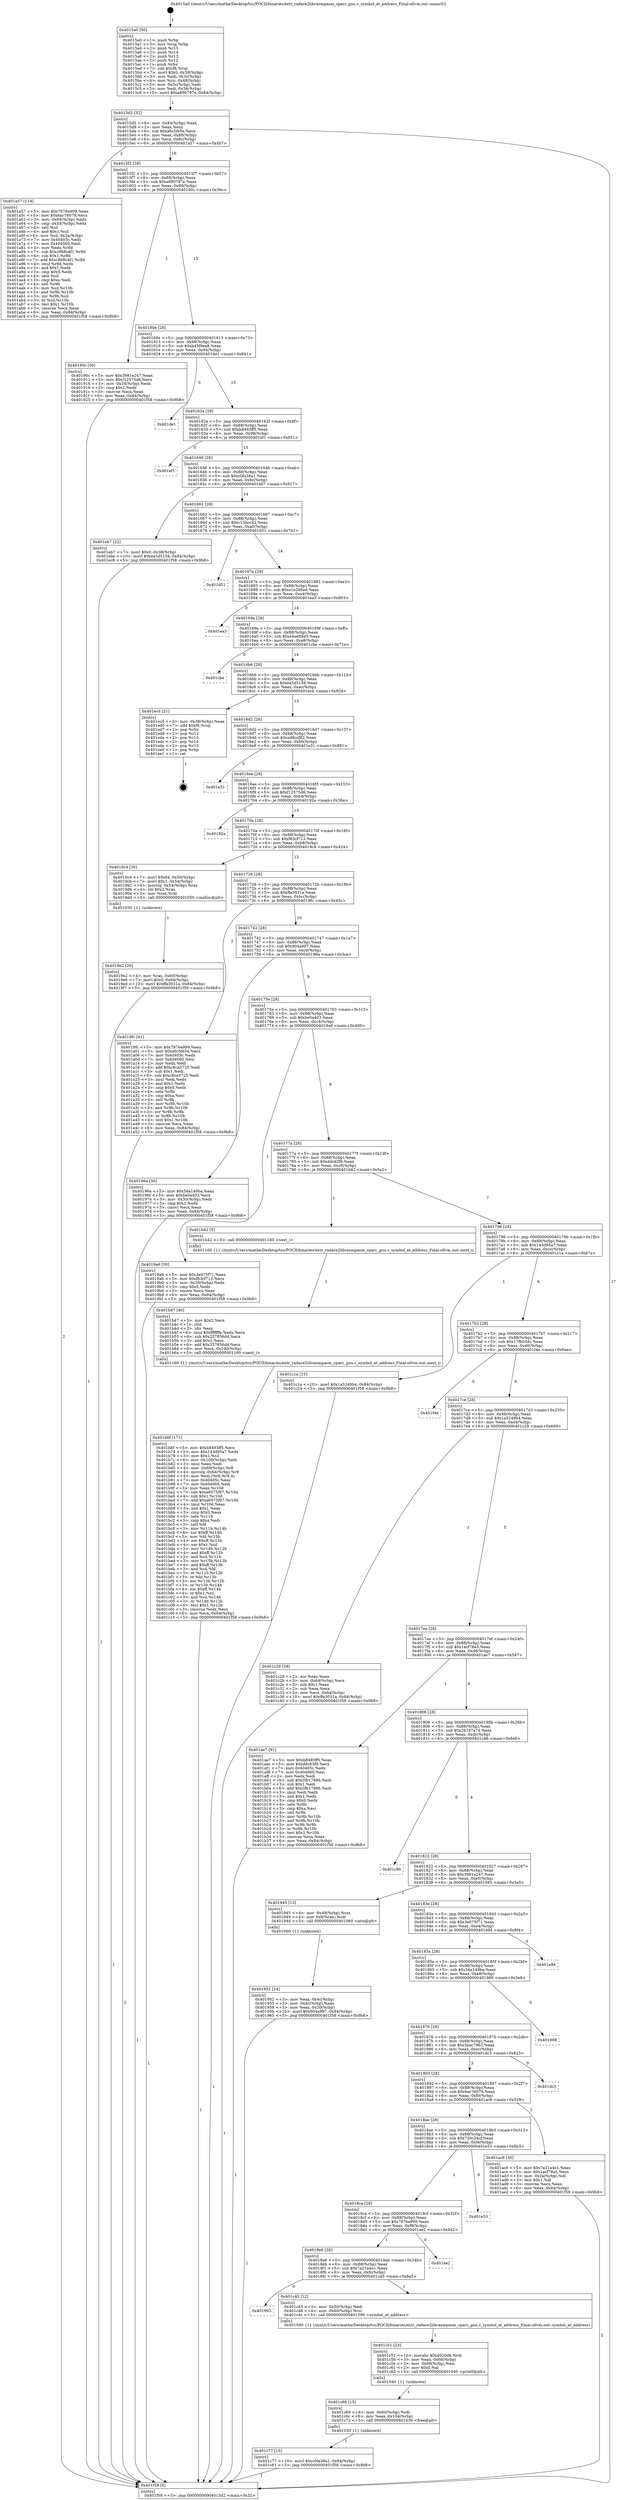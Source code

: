 digraph "0x4015a0" {
  label = "0x4015a0 (/mnt/c/Users/mathe/Desktop/tcc/POCII/binaries/extr_radare2librasmpasm_sparc_gnu.c_symbol_at_address_Final-ollvm.out::main(0))"
  labelloc = "t"
  node[shape=record]

  Entry [label="",width=0.3,height=0.3,shape=circle,fillcolor=black,style=filled]
  "0x4015d2" [label="{
     0x4015d2 [32]\l
     | [instrs]\l
     &nbsp;&nbsp;0x4015d2 \<+6\>: mov -0x84(%rbp),%eax\l
     &nbsp;&nbsp;0x4015d8 \<+2\>: mov %eax,%ecx\l
     &nbsp;&nbsp;0x4015da \<+6\>: sub $0xa6c5fe5e,%ecx\l
     &nbsp;&nbsp;0x4015e0 \<+6\>: mov %eax,-0x88(%rbp)\l
     &nbsp;&nbsp;0x4015e6 \<+6\>: mov %ecx,-0x8c(%rbp)\l
     &nbsp;&nbsp;0x4015ec \<+6\>: je 0000000000401a57 \<main+0x4b7\>\l
  }"]
  "0x401a57" [label="{
     0x401a57 [114]\l
     | [instrs]\l
     &nbsp;&nbsp;0x401a57 \<+5\>: mov $0x7976a999,%eax\l
     &nbsp;&nbsp;0x401a5c \<+5\>: mov $0x6ac76079,%ecx\l
     &nbsp;&nbsp;0x401a61 \<+3\>: mov -0x64(%rbp),%edx\l
     &nbsp;&nbsp;0x401a64 \<+3\>: cmp -0x54(%rbp),%edx\l
     &nbsp;&nbsp;0x401a67 \<+4\>: setl %sil\l
     &nbsp;&nbsp;0x401a6b \<+4\>: and $0x1,%sil\l
     &nbsp;&nbsp;0x401a6f \<+4\>: mov %sil,-0x2a(%rbp)\l
     &nbsp;&nbsp;0x401a73 \<+7\>: mov 0x40405c,%edx\l
     &nbsp;&nbsp;0x401a7a \<+7\>: mov 0x404060,%edi\l
     &nbsp;&nbsp;0x401a81 \<+3\>: mov %edx,%r8d\l
     &nbsp;&nbsp;0x401a84 \<+7\>: sub $0xc968c4f1,%r8d\l
     &nbsp;&nbsp;0x401a8b \<+4\>: sub $0x1,%r8d\l
     &nbsp;&nbsp;0x401a8f \<+7\>: add $0xc968c4f1,%r8d\l
     &nbsp;&nbsp;0x401a96 \<+4\>: imul %r8d,%edx\l
     &nbsp;&nbsp;0x401a9a \<+3\>: and $0x1,%edx\l
     &nbsp;&nbsp;0x401a9d \<+3\>: cmp $0x0,%edx\l
     &nbsp;&nbsp;0x401aa0 \<+4\>: sete %sil\l
     &nbsp;&nbsp;0x401aa4 \<+3\>: cmp $0xa,%edi\l
     &nbsp;&nbsp;0x401aa7 \<+4\>: setl %r9b\l
     &nbsp;&nbsp;0x401aab \<+3\>: mov %sil,%r10b\l
     &nbsp;&nbsp;0x401aae \<+3\>: and %r9b,%r10b\l
     &nbsp;&nbsp;0x401ab1 \<+3\>: xor %r9b,%sil\l
     &nbsp;&nbsp;0x401ab4 \<+3\>: or %sil,%r10b\l
     &nbsp;&nbsp;0x401ab7 \<+4\>: test $0x1,%r10b\l
     &nbsp;&nbsp;0x401abb \<+3\>: cmovne %ecx,%eax\l
     &nbsp;&nbsp;0x401abe \<+6\>: mov %eax,-0x84(%rbp)\l
     &nbsp;&nbsp;0x401ac4 \<+5\>: jmp 0000000000401f58 \<main+0x9b8\>\l
  }"]
  "0x4015f2" [label="{
     0x4015f2 [28]\l
     | [instrs]\l
     &nbsp;&nbsp;0x4015f2 \<+5\>: jmp 00000000004015f7 \<main+0x57\>\l
     &nbsp;&nbsp;0x4015f7 \<+6\>: mov -0x88(%rbp),%eax\l
     &nbsp;&nbsp;0x4015fd \<+5\>: sub $0xa890787e,%eax\l
     &nbsp;&nbsp;0x401602 \<+6\>: mov %eax,-0x90(%rbp)\l
     &nbsp;&nbsp;0x401608 \<+6\>: je 000000000040190c \<main+0x36c\>\l
  }"]
  Exit [label="",width=0.3,height=0.3,shape=circle,fillcolor=black,style=filled,peripheries=2]
  "0x40190c" [label="{
     0x40190c [30]\l
     | [instrs]\l
     &nbsp;&nbsp;0x40190c \<+5\>: mov $0x3981e247,%eax\l
     &nbsp;&nbsp;0x401911 \<+5\>: mov $0xf12575d6,%ecx\l
     &nbsp;&nbsp;0x401916 \<+3\>: mov -0x34(%rbp),%edx\l
     &nbsp;&nbsp;0x401919 \<+3\>: cmp $0x2,%edx\l
     &nbsp;&nbsp;0x40191c \<+3\>: cmovne %ecx,%eax\l
     &nbsp;&nbsp;0x40191f \<+6\>: mov %eax,-0x84(%rbp)\l
     &nbsp;&nbsp;0x401925 \<+5\>: jmp 0000000000401f58 \<main+0x9b8\>\l
  }"]
  "0x40160e" [label="{
     0x40160e [28]\l
     | [instrs]\l
     &nbsp;&nbsp;0x40160e \<+5\>: jmp 0000000000401613 \<main+0x73\>\l
     &nbsp;&nbsp;0x401613 \<+6\>: mov -0x88(%rbp),%eax\l
     &nbsp;&nbsp;0x401619 \<+5\>: sub $0xb45f9ea8,%eax\l
     &nbsp;&nbsp;0x40161e \<+6\>: mov %eax,-0x94(%rbp)\l
     &nbsp;&nbsp;0x401624 \<+6\>: je 0000000000401de1 \<main+0x841\>\l
  }"]
  "0x401f58" [label="{
     0x401f58 [5]\l
     | [instrs]\l
     &nbsp;&nbsp;0x401f58 \<+5\>: jmp 00000000004015d2 \<main+0x32\>\l
  }"]
  "0x4015a0" [label="{
     0x4015a0 [50]\l
     | [instrs]\l
     &nbsp;&nbsp;0x4015a0 \<+1\>: push %rbp\l
     &nbsp;&nbsp;0x4015a1 \<+3\>: mov %rsp,%rbp\l
     &nbsp;&nbsp;0x4015a4 \<+2\>: push %r15\l
     &nbsp;&nbsp;0x4015a6 \<+2\>: push %r14\l
     &nbsp;&nbsp;0x4015a8 \<+2\>: push %r13\l
     &nbsp;&nbsp;0x4015aa \<+2\>: push %r12\l
     &nbsp;&nbsp;0x4015ac \<+1\>: push %rbx\l
     &nbsp;&nbsp;0x4015ad \<+7\>: sub $0xf8,%rsp\l
     &nbsp;&nbsp;0x4015b4 \<+7\>: movl $0x0,-0x38(%rbp)\l
     &nbsp;&nbsp;0x4015bb \<+3\>: mov %edi,-0x3c(%rbp)\l
     &nbsp;&nbsp;0x4015be \<+4\>: mov %rsi,-0x48(%rbp)\l
     &nbsp;&nbsp;0x4015c2 \<+3\>: mov -0x3c(%rbp),%edi\l
     &nbsp;&nbsp;0x4015c5 \<+3\>: mov %edi,-0x34(%rbp)\l
     &nbsp;&nbsp;0x4015c8 \<+10\>: movl $0xa890787e,-0x84(%rbp)\l
  }"]
  "0x401c77" [label="{
     0x401c77 [15]\l
     | [instrs]\l
     &nbsp;&nbsp;0x401c77 \<+10\>: movl $0xc0fa38a1,-0x84(%rbp)\l
     &nbsp;&nbsp;0x401c81 \<+5\>: jmp 0000000000401f58 \<main+0x9b8\>\l
  }"]
  "0x401de1" [label="{
     0x401de1\l
  }", style=dashed]
  "0x40162a" [label="{
     0x40162a [28]\l
     | [instrs]\l
     &nbsp;&nbsp;0x40162a \<+5\>: jmp 000000000040162f \<main+0x8f\>\l
     &nbsp;&nbsp;0x40162f \<+6\>: mov -0x88(%rbp),%eax\l
     &nbsp;&nbsp;0x401635 \<+5\>: sub $0xb8493ff5,%eax\l
     &nbsp;&nbsp;0x40163a \<+6\>: mov %eax,-0x98(%rbp)\l
     &nbsp;&nbsp;0x401640 \<+6\>: je 0000000000401ef1 \<main+0x951\>\l
  }"]
  "0x401c68" [label="{
     0x401c68 [15]\l
     | [instrs]\l
     &nbsp;&nbsp;0x401c68 \<+4\>: mov -0x60(%rbp),%rdi\l
     &nbsp;&nbsp;0x401c6c \<+6\>: mov %eax,-0x104(%rbp)\l
     &nbsp;&nbsp;0x401c72 \<+5\>: call 0000000000401030 \<free@plt\>\l
     | [calls]\l
     &nbsp;&nbsp;0x401030 \{1\} (unknown)\l
  }"]
  "0x401ef1" [label="{
     0x401ef1\l
  }", style=dashed]
  "0x401646" [label="{
     0x401646 [28]\l
     | [instrs]\l
     &nbsp;&nbsp;0x401646 \<+5\>: jmp 000000000040164b \<main+0xab\>\l
     &nbsp;&nbsp;0x40164b \<+6\>: mov -0x88(%rbp),%eax\l
     &nbsp;&nbsp;0x401651 \<+5\>: sub $0xc0fa38a1,%eax\l
     &nbsp;&nbsp;0x401656 \<+6\>: mov %eax,-0x9c(%rbp)\l
     &nbsp;&nbsp;0x40165c \<+6\>: je 0000000000401eb7 \<main+0x917\>\l
  }"]
  "0x401c51" [label="{
     0x401c51 [23]\l
     | [instrs]\l
     &nbsp;&nbsp;0x401c51 \<+10\>: movabs $0x4020d6,%rdi\l
     &nbsp;&nbsp;0x401c5b \<+3\>: mov %eax,-0x68(%rbp)\l
     &nbsp;&nbsp;0x401c5e \<+3\>: mov -0x68(%rbp),%esi\l
     &nbsp;&nbsp;0x401c61 \<+2\>: mov $0x0,%al\l
     &nbsp;&nbsp;0x401c63 \<+5\>: call 0000000000401040 \<printf@plt\>\l
     | [calls]\l
     &nbsp;&nbsp;0x401040 \{1\} (unknown)\l
  }"]
  "0x401eb7" [label="{
     0x401eb7 [22]\l
     | [instrs]\l
     &nbsp;&nbsp;0x401eb7 \<+7\>: movl $0x0,-0x38(%rbp)\l
     &nbsp;&nbsp;0x401ebe \<+10\>: movl $0xea5d5159,-0x84(%rbp)\l
     &nbsp;&nbsp;0x401ec8 \<+5\>: jmp 0000000000401f58 \<main+0x9b8\>\l
  }"]
  "0x401662" [label="{
     0x401662 [28]\l
     | [instrs]\l
     &nbsp;&nbsp;0x401662 \<+5\>: jmp 0000000000401667 \<main+0xc7\>\l
     &nbsp;&nbsp;0x401667 \<+6\>: mov -0x88(%rbp),%eax\l
     &nbsp;&nbsp;0x40166d \<+5\>: sub $0xc13bcc42,%eax\l
     &nbsp;&nbsp;0x401672 \<+6\>: mov %eax,-0xa0(%rbp)\l
     &nbsp;&nbsp;0x401678 \<+6\>: je 0000000000401d51 \<main+0x7b1\>\l
  }"]
  "0x401902" [label="{
     0x401902\l
  }", style=dashed]
  "0x401d51" [label="{
     0x401d51\l
  }", style=dashed]
  "0x40167e" [label="{
     0x40167e [28]\l
     | [instrs]\l
     &nbsp;&nbsp;0x40167e \<+5\>: jmp 0000000000401683 \<main+0xe3\>\l
     &nbsp;&nbsp;0x401683 \<+6\>: mov -0x88(%rbp),%eax\l
     &nbsp;&nbsp;0x401689 \<+5\>: sub $0xe1e266ed,%eax\l
     &nbsp;&nbsp;0x40168e \<+6\>: mov %eax,-0xa4(%rbp)\l
     &nbsp;&nbsp;0x401694 \<+6\>: je 0000000000401ea3 \<main+0x903\>\l
  }"]
  "0x401c45" [label="{
     0x401c45 [12]\l
     | [instrs]\l
     &nbsp;&nbsp;0x401c45 \<+3\>: mov -0x50(%rbp),%edi\l
     &nbsp;&nbsp;0x401c48 \<+4\>: mov -0x60(%rbp),%rsi\l
     &nbsp;&nbsp;0x401c4c \<+5\>: call 0000000000401590 \<symbol_at_address\>\l
     | [calls]\l
     &nbsp;&nbsp;0x401590 \{1\} (/mnt/c/Users/mathe/Desktop/tcc/POCII/binaries/extr_radare2librasmpasm_sparc_gnu.c_symbol_at_address_Final-ollvm.out::symbol_at_address)\l
  }"]
  "0x401ea3" [label="{
     0x401ea3\l
  }", style=dashed]
  "0x40169a" [label="{
     0x40169a [28]\l
     | [instrs]\l
     &nbsp;&nbsp;0x40169a \<+5\>: jmp 000000000040169f \<main+0xff\>\l
     &nbsp;&nbsp;0x40169f \<+6\>: mov -0x88(%rbp),%eax\l
     &nbsp;&nbsp;0x4016a5 \<+5\>: sub $0xe4ed58d5,%eax\l
     &nbsp;&nbsp;0x4016aa \<+6\>: mov %eax,-0xa8(%rbp)\l
     &nbsp;&nbsp;0x4016b0 \<+6\>: je 0000000000401cbe \<main+0x71e\>\l
  }"]
  "0x4018e6" [label="{
     0x4018e6 [28]\l
     | [instrs]\l
     &nbsp;&nbsp;0x4018e6 \<+5\>: jmp 00000000004018eb \<main+0x34b\>\l
     &nbsp;&nbsp;0x4018eb \<+6\>: mov -0x88(%rbp),%eax\l
     &nbsp;&nbsp;0x4018f1 \<+5\>: sub $0x7e21a4e1,%eax\l
     &nbsp;&nbsp;0x4018f6 \<+6\>: mov %eax,-0xfc(%rbp)\l
     &nbsp;&nbsp;0x4018fc \<+6\>: je 0000000000401c45 \<main+0x6a5\>\l
  }"]
  "0x401cbe" [label="{
     0x401cbe\l
  }", style=dashed]
  "0x4016b6" [label="{
     0x4016b6 [28]\l
     | [instrs]\l
     &nbsp;&nbsp;0x4016b6 \<+5\>: jmp 00000000004016bb \<main+0x11b\>\l
     &nbsp;&nbsp;0x4016bb \<+6\>: mov -0x88(%rbp),%eax\l
     &nbsp;&nbsp;0x4016c1 \<+5\>: sub $0xea5d5159,%eax\l
     &nbsp;&nbsp;0x4016c6 \<+6\>: mov %eax,-0xac(%rbp)\l
     &nbsp;&nbsp;0x4016cc \<+6\>: je 0000000000401ecd \<main+0x92d\>\l
  }"]
  "0x401ee2" [label="{
     0x401ee2\l
  }", style=dashed]
  "0x401ecd" [label="{
     0x401ecd [21]\l
     | [instrs]\l
     &nbsp;&nbsp;0x401ecd \<+3\>: mov -0x38(%rbp),%eax\l
     &nbsp;&nbsp;0x401ed0 \<+7\>: add $0xf8,%rsp\l
     &nbsp;&nbsp;0x401ed7 \<+1\>: pop %rbx\l
     &nbsp;&nbsp;0x401ed8 \<+2\>: pop %r12\l
     &nbsp;&nbsp;0x401eda \<+2\>: pop %r13\l
     &nbsp;&nbsp;0x401edc \<+2\>: pop %r14\l
     &nbsp;&nbsp;0x401ede \<+2\>: pop %r15\l
     &nbsp;&nbsp;0x401ee0 \<+1\>: pop %rbp\l
     &nbsp;&nbsp;0x401ee1 \<+1\>: ret\l
  }"]
  "0x4016d2" [label="{
     0x4016d2 [28]\l
     | [instrs]\l
     &nbsp;&nbsp;0x4016d2 \<+5\>: jmp 00000000004016d7 \<main+0x137\>\l
     &nbsp;&nbsp;0x4016d7 \<+6\>: mov -0x88(%rbp),%eax\l
     &nbsp;&nbsp;0x4016dd \<+5\>: sub $0xed8ccf82,%eax\l
     &nbsp;&nbsp;0x4016e2 \<+6\>: mov %eax,-0xb0(%rbp)\l
     &nbsp;&nbsp;0x4016e8 \<+6\>: je 0000000000401e31 \<main+0x891\>\l
  }"]
  "0x4018ca" [label="{
     0x4018ca [28]\l
     | [instrs]\l
     &nbsp;&nbsp;0x4018ca \<+5\>: jmp 00000000004018cf \<main+0x32f\>\l
     &nbsp;&nbsp;0x4018cf \<+6\>: mov -0x88(%rbp),%eax\l
     &nbsp;&nbsp;0x4018d5 \<+5\>: sub $0x7976a999,%eax\l
     &nbsp;&nbsp;0x4018da \<+6\>: mov %eax,-0xf8(%rbp)\l
     &nbsp;&nbsp;0x4018e0 \<+6\>: je 0000000000401ee2 \<main+0x942\>\l
  }"]
  "0x401e31" [label="{
     0x401e31\l
  }", style=dashed]
  "0x4016ee" [label="{
     0x4016ee [28]\l
     | [instrs]\l
     &nbsp;&nbsp;0x4016ee \<+5\>: jmp 00000000004016f3 \<main+0x153\>\l
     &nbsp;&nbsp;0x4016f3 \<+6\>: mov -0x88(%rbp),%eax\l
     &nbsp;&nbsp;0x4016f9 \<+5\>: sub $0xf12575d6,%eax\l
     &nbsp;&nbsp;0x4016fe \<+6\>: mov %eax,-0xb4(%rbp)\l
     &nbsp;&nbsp;0x401704 \<+6\>: je 000000000040192a \<main+0x38a\>\l
  }"]
  "0x401e53" [label="{
     0x401e53\l
  }", style=dashed]
  "0x40192a" [label="{
     0x40192a\l
  }", style=dashed]
  "0x40170a" [label="{
     0x40170a [28]\l
     | [instrs]\l
     &nbsp;&nbsp;0x40170a \<+5\>: jmp 000000000040170f \<main+0x16f\>\l
     &nbsp;&nbsp;0x40170f \<+6\>: mov -0x88(%rbp),%eax\l
     &nbsp;&nbsp;0x401715 \<+5\>: sub $0xf83cf713,%eax\l
     &nbsp;&nbsp;0x40171a \<+6\>: mov %eax,-0xb8(%rbp)\l
     &nbsp;&nbsp;0x401720 \<+6\>: je 00000000004019c4 \<main+0x424\>\l
  }"]
  "0x401b6f" [label="{
     0x401b6f [171]\l
     | [instrs]\l
     &nbsp;&nbsp;0x401b6f \<+5\>: mov $0xb8493ff5,%ecx\l
     &nbsp;&nbsp;0x401b74 \<+5\>: mov $0x143d95a7,%edx\l
     &nbsp;&nbsp;0x401b79 \<+3\>: mov $0x1,%sil\l
     &nbsp;&nbsp;0x401b7c \<+6\>: mov -0x100(%rbp),%edi\l
     &nbsp;&nbsp;0x401b82 \<+3\>: imul %eax,%edi\l
     &nbsp;&nbsp;0x401b85 \<+4\>: mov -0x60(%rbp),%r8\l
     &nbsp;&nbsp;0x401b89 \<+4\>: movslq -0x64(%rbp),%r9\l
     &nbsp;&nbsp;0x401b8d \<+4\>: mov %edi,(%r8,%r9,4)\l
     &nbsp;&nbsp;0x401b91 \<+7\>: mov 0x40405c,%eax\l
     &nbsp;&nbsp;0x401b98 \<+7\>: mov 0x404060,%edi\l
     &nbsp;&nbsp;0x401b9f \<+3\>: mov %eax,%r10d\l
     &nbsp;&nbsp;0x401ba2 \<+7\>: sub $0xa6575f97,%r10d\l
     &nbsp;&nbsp;0x401ba9 \<+4\>: sub $0x1,%r10d\l
     &nbsp;&nbsp;0x401bad \<+7\>: add $0xa6575f97,%r10d\l
     &nbsp;&nbsp;0x401bb4 \<+4\>: imul %r10d,%eax\l
     &nbsp;&nbsp;0x401bb8 \<+3\>: and $0x1,%eax\l
     &nbsp;&nbsp;0x401bbb \<+3\>: cmp $0x0,%eax\l
     &nbsp;&nbsp;0x401bbe \<+4\>: sete %r11b\l
     &nbsp;&nbsp;0x401bc2 \<+3\>: cmp $0xa,%edi\l
     &nbsp;&nbsp;0x401bc5 \<+3\>: setl %bl\l
     &nbsp;&nbsp;0x401bc8 \<+3\>: mov %r11b,%r14b\l
     &nbsp;&nbsp;0x401bcb \<+4\>: xor $0xff,%r14b\l
     &nbsp;&nbsp;0x401bcf \<+3\>: mov %bl,%r15b\l
     &nbsp;&nbsp;0x401bd2 \<+4\>: xor $0xff,%r15b\l
     &nbsp;&nbsp;0x401bd6 \<+4\>: xor $0x1,%sil\l
     &nbsp;&nbsp;0x401bda \<+3\>: mov %r14b,%r12b\l
     &nbsp;&nbsp;0x401bdd \<+4\>: and $0xff,%r12b\l
     &nbsp;&nbsp;0x401be1 \<+3\>: and %sil,%r11b\l
     &nbsp;&nbsp;0x401be4 \<+3\>: mov %r15b,%r13b\l
     &nbsp;&nbsp;0x401be7 \<+4\>: and $0xff,%r13b\l
     &nbsp;&nbsp;0x401beb \<+3\>: and %sil,%bl\l
     &nbsp;&nbsp;0x401bee \<+3\>: or %r11b,%r12b\l
     &nbsp;&nbsp;0x401bf1 \<+3\>: or %bl,%r13b\l
     &nbsp;&nbsp;0x401bf4 \<+3\>: xor %r13b,%r12b\l
     &nbsp;&nbsp;0x401bf7 \<+3\>: or %r15b,%r14b\l
     &nbsp;&nbsp;0x401bfa \<+4\>: xor $0xff,%r14b\l
     &nbsp;&nbsp;0x401bfe \<+4\>: or $0x1,%sil\l
     &nbsp;&nbsp;0x401c02 \<+3\>: and %sil,%r14b\l
     &nbsp;&nbsp;0x401c05 \<+3\>: or %r14b,%r12b\l
     &nbsp;&nbsp;0x401c08 \<+4\>: test $0x1,%r12b\l
     &nbsp;&nbsp;0x401c0c \<+3\>: cmovne %edx,%ecx\l
     &nbsp;&nbsp;0x401c0f \<+6\>: mov %ecx,-0x84(%rbp)\l
     &nbsp;&nbsp;0x401c15 \<+5\>: jmp 0000000000401f58 \<main+0x9b8\>\l
  }"]
  "0x4019c4" [label="{
     0x4019c4 [30]\l
     | [instrs]\l
     &nbsp;&nbsp;0x4019c4 \<+7\>: movl $0x64,-0x50(%rbp)\l
     &nbsp;&nbsp;0x4019cb \<+7\>: movl $0x1,-0x54(%rbp)\l
     &nbsp;&nbsp;0x4019d2 \<+4\>: movslq -0x54(%rbp),%rax\l
     &nbsp;&nbsp;0x4019d6 \<+4\>: shl $0x2,%rax\l
     &nbsp;&nbsp;0x4019da \<+3\>: mov %rax,%rdi\l
     &nbsp;&nbsp;0x4019dd \<+5\>: call 0000000000401050 \<malloc@plt\>\l
     | [calls]\l
     &nbsp;&nbsp;0x401050 \{1\} (unknown)\l
  }"]
  "0x401726" [label="{
     0x401726 [28]\l
     | [instrs]\l
     &nbsp;&nbsp;0x401726 \<+5\>: jmp 000000000040172b \<main+0x18b\>\l
     &nbsp;&nbsp;0x40172b \<+6\>: mov -0x88(%rbp),%eax\l
     &nbsp;&nbsp;0x401731 \<+5\>: sub $0xffa3031a,%eax\l
     &nbsp;&nbsp;0x401736 \<+6\>: mov %eax,-0xbc(%rbp)\l
     &nbsp;&nbsp;0x40173c \<+6\>: je 00000000004019fc \<main+0x45c\>\l
  }"]
  "0x401b47" [label="{
     0x401b47 [40]\l
     | [instrs]\l
     &nbsp;&nbsp;0x401b47 \<+5\>: mov $0x2,%ecx\l
     &nbsp;&nbsp;0x401b4c \<+1\>: cltd\l
     &nbsp;&nbsp;0x401b4d \<+2\>: idiv %ecx\l
     &nbsp;&nbsp;0x401b4f \<+6\>: imul $0xfffffffe,%edx,%ecx\l
     &nbsp;&nbsp;0x401b55 \<+6\>: sub $0x257856dd,%ecx\l
     &nbsp;&nbsp;0x401b5b \<+3\>: add $0x1,%ecx\l
     &nbsp;&nbsp;0x401b5e \<+6\>: add $0x257856dd,%ecx\l
     &nbsp;&nbsp;0x401b64 \<+6\>: mov %ecx,-0x100(%rbp)\l
     &nbsp;&nbsp;0x401b6a \<+5\>: call 0000000000401160 \<next_i\>\l
     | [calls]\l
     &nbsp;&nbsp;0x401160 \{1\} (/mnt/c/Users/mathe/Desktop/tcc/POCII/binaries/extr_radare2librasmpasm_sparc_gnu.c_symbol_at_address_Final-ollvm.out::next_i)\l
  }"]
  "0x4019fc" [label="{
     0x4019fc [91]\l
     | [instrs]\l
     &nbsp;&nbsp;0x4019fc \<+5\>: mov $0x7976a999,%eax\l
     &nbsp;&nbsp;0x401a01 \<+5\>: mov $0xa6c5fe5e,%ecx\l
     &nbsp;&nbsp;0x401a06 \<+7\>: mov 0x40405c,%edx\l
     &nbsp;&nbsp;0x401a0d \<+7\>: mov 0x404060,%esi\l
     &nbsp;&nbsp;0x401a14 \<+2\>: mov %edx,%edi\l
     &nbsp;&nbsp;0x401a16 \<+6\>: add $0xc8ca5725,%edi\l
     &nbsp;&nbsp;0x401a1c \<+3\>: sub $0x1,%edi\l
     &nbsp;&nbsp;0x401a1f \<+6\>: sub $0xc8ca5725,%edi\l
     &nbsp;&nbsp;0x401a25 \<+3\>: imul %edi,%edx\l
     &nbsp;&nbsp;0x401a28 \<+3\>: and $0x1,%edx\l
     &nbsp;&nbsp;0x401a2b \<+3\>: cmp $0x0,%edx\l
     &nbsp;&nbsp;0x401a2e \<+4\>: sete %r8b\l
     &nbsp;&nbsp;0x401a32 \<+3\>: cmp $0xa,%esi\l
     &nbsp;&nbsp;0x401a35 \<+4\>: setl %r9b\l
     &nbsp;&nbsp;0x401a39 \<+3\>: mov %r8b,%r10b\l
     &nbsp;&nbsp;0x401a3c \<+3\>: and %r9b,%r10b\l
     &nbsp;&nbsp;0x401a3f \<+3\>: xor %r9b,%r8b\l
     &nbsp;&nbsp;0x401a42 \<+3\>: or %r8b,%r10b\l
     &nbsp;&nbsp;0x401a45 \<+4\>: test $0x1,%r10b\l
     &nbsp;&nbsp;0x401a49 \<+3\>: cmovne %ecx,%eax\l
     &nbsp;&nbsp;0x401a4c \<+6\>: mov %eax,-0x84(%rbp)\l
     &nbsp;&nbsp;0x401a52 \<+5\>: jmp 0000000000401f58 \<main+0x9b8\>\l
  }"]
  "0x401742" [label="{
     0x401742 [28]\l
     | [instrs]\l
     &nbsp;&nbsp;0x401742 \<+5\>: jmp 0000000000401747 \<main+0x1a7\>\l
     &nbsp;&nbsp;0x401747 \<+6\>: mov -0x88(%rbp),%eax\l
     &nbsp;&nbsp;0x40174d \<+5\>: sub $0x904a997,%eax\l
     &nbsp;&nbsp;0x401752 \<+6\>: mov %eax,-0xc0(%rbp)\l
     &nbsp;&nbsp;0x401758 \<+6\>: je 000000000040196a \<main+0x3ca\>\l
  }"]
  "0x4018ae" [label="{
     0x4018ae [28]\l
     | [instrs]\l
     &nbsp;&nbsp;0x4018ae \<+5\>: jmp 00000000004018b3 \<main+0x313\>\l
     &nbsp;&nbsp;0x4018b3 \<+6\>: mov -0x88(%rbp),%eax\l
     &nbsp;&nbsp;0x4018b9 \<+5\>: sub $0x730c34cf,%eax\l
     &nbsp;&nbsp;0x4018be \<+6\>: mov %eax,-0xf4(%rbp)\l
     &nbsp;&nbsp;0x4018c4 \<+6\>: je 0000000000401e53 \<main+0x8b3\>\l
  }"]
  "0x40196a" [label="{
     0x40196a [30]\l
     | [instrs]\l
     &nbsp;&nbsp;0x40196a \<+5\>: mov $0x56a149ba,%eax\l
     &nbsp;&nbsp;0x40196f \<+5\>: mov $0xbe0a403,%ecx\l
     &nbsp;&nbsp;0x401974 \<+3\>: mov -0x30(%rbp),%edx\l
     &nbsp;&nbsp;0x401977 \<+3\>: cmp $0x1,%edx\l
     &nbsp;&nbsp;0x40197a \<+3\>: cmovl %ecx,%eax\l
     &nbsp;&nbsp;0x40197d \<+6\>: mov %eax,-0x84(%rbp)\l
     &nbsp;&nbsp;0x401983 \<+5\>: jmp 0000000000401f58 \<main+0x9b8\>\l
  }"]
  "0x40175e" [label="{
     0x40175e [28]\l
     | [instrs]\l
     &nbsp;&nbsp;0x40175e \<+5\>: jmp 0000000000401763 \<main+0x1c3\>\l
     &nbsp;&nbsp;0x401763 \<+6\>: mov -0x88(%rbp),%eax\l
     &nbsp;&nbsp;0x401769 \<+5\>: sub $0xbe0a403,%eax\l
     &nbsp;&nbsp;0x40176e \<+6\>: mov %eax,-0xc4(%rbp)\l
     &nbsp;&nbsp;0x401774 \<+6\>: je 00000000004019a6 \<main+0x406\>\l
  }"]
  "0x401ac9" [label="{
     0x401ac9 [30]\l
     | [instrs]\l
     &nbsp;&nbsp;0x401ac9 \<+5\>: mov $0x7e21a4e1,%eax\l
     &nbsp;&nbsp;0x401ace \<+5\>: mov $0x1acf78a5,%ecx\l
     &nbsp;&nbsp;0x401ad3 \<+3\>: mov -0x2a(%rbp),%dl\l
     &nbsp;&nbsp;0x401ad6 \<+3\>: test $0x1,%dl\l
     &nbsp;&nbsp;0x401ad9 \<+3\>: cmovne %ecx,%eax\l
     &nbsp;&nbsp;0x401adc \<+6\>: mov %eax,-0x84(%rbp)\l
     &nbsp;&nbsp;0x401ae2 \<+5\>: jmp 0000000000401f58 \<main+0x9b8\>\l
  }"]
  "0x4019a6" [label="{
     0x4019a6 [30]\l
     | [instrs]\l
     &nbsp;&nbsp;0x4019a6 \<+5\>: mov $0x3e075f71,%eax\l
     &nbsp;&nbsp;0x4019ab \<+5\>: mov $0xf83cf713,%ecx\l
     &nbsp;&nbsp;0x4019b0 \<+3\>: mov -0x30(%rbp),%edx\l
     &nbsp;&nbsp;0x4019b3 \<+3\>: cmp $0x0,%edx\l
     &nbsp;&nbsp;0x4019b6 \<+3\>: cmove %ecx,%eax\l
     &nbsp;&nbsp;0x4019b9 \<+6\>: mov %eax,-0x84(%rbp)\l
     &nbsp;&nbsp;0x4019bf \<+5\>: jmp 0000000000401f58 \<main+0x9b8\>\l
  }"]
  "0x40177a" [label="{
     0x40177a [28]\l
     | [instrs]\l
     &nbsp;&nbsp;0x40177a \<+5\>: jmp 000000000040177f \<main+0x1df\>\l
     &nbsp;&nbsp;0x40177f \<+6\>: mov -0x88(%rbp),%eax\l
     &nbsp;&nbsp;0x401785 \<+5\>: sub $0xddc63f9,%eax\l
     &nbsp;&nbsp;0x40178a \<+6\>: mov %eax,-0xc8(%rbp)\l
     &nbsp;&nbsp;0x401790 \<+6\>: je 0000000000401b42 \<main+0x5a2\>\l
  }"]
  "0x401892" [label="{
     0x401892 [28]\l
     | [instrs]\l
     &nbsp;&nbsp;0x401892 \<+5\>: jmp 0000000000401897 \<main+0x2f7\>\l
     &nbsp;&nbsp;0x401897 \<+6\>: mov -0x88(%rbp),%eax\l
     &nbsp;&nbsp;0x40189d \<+5\>: sub $0x6ac76079,%eax\l
     &nbsp;&nbsp;0x4018a2 \<+6\>: mov %eax,-0xf0(%rbp)\l
     &nbsp;&nbsp;0x4018a8 \<+6\>: je 0000000000401ac9 \<main+0x529\>\l
  }"]
  "0x401b42" [label="{
     0x401b42 [5]\l
     | [instrs]\l
     &nbsp;&nbsp;0x401b42 \<+5\>: call 0000000000401160 \<next_i\>\l
     | [calls]\l
     &nbsp;&nbsp;0x401160 \{1\} (/mnt/c/Users/mathe/Desktop/tcc/POCII/binaries/extr_radare2librasmpasm_sparc_gnu.c_symbol_at_address_Final-ollvm.out::next_i)\l
  }"]
  "0x401796" [label="{
     0x401796 [28]\l
     | [instrs]\l
     &nbsp;&nbsp;0x401796 \<+5\>: jmp 000000000040179b \<main+0x1fb\>\l
     &nbsp;&nbsp;0x40179b \<+6\>: mov -0x88(%rbp),%eax\l
     &nbsp;&nbsp;0x4017a1 \<+5\>: sub $0x143d95a7,%eax\l
     &nbsp;&nbsp;0x4017a6 \<+6\>: mov %eax,-0xcc(%rbp)\l
     &nbsp;&nbsp;0x4017ac \<+6\>: je 0000000000401c1a \<main+0x67a\>\l
  }"]
  "0x401dc3" [label="{
     0x401dc3\l
  }", style=dashed]
  "0x401c1a" [label="{
     0x401c1a [15]\l
     | [instrs]\l
     &nbsp;&nbsp;0x401c1a \<+10\>: movl $0x1a5249b4,-0x84(%rbp)\l
     &nbsp;&nbsp;0x401c24 \<+5\>: jmp 0000000000401f58 \<main+0x9b8\>\l
  }"]
  "0x4017b2" [label="{
     0x4017b2 [28]\l
     | [instrs]\l
     &nbsp;&nbsp;0x4017b2 \<+5\>: jmp 00000000004017b7 \<main+0x217\>\l
     &nbsp;&nbsp;0x4017b7 \<+6\>: mov -0x88(%rbp),%eax\l
     &nbsp;&nbsp;0x4017bd \<+5\>: sub $0x17fb03dc,%eax\l
     &nbsp;&nbsp;0x4017c2 \<+6\>: mov %eax,-0xd0(%rbp)\l
     &nbsp;&nbsp;0x4017c8 \<+6\>: je 0000000000401f4e \<main+0x9ae\>\l
  }"]
  "0x401876" [label="{
     0x401876 [28]\l
     | [instrs]\l
     &nbsp;&nbsp;0x401876 \<+5\>: jmp 000000000040187b \<main+0x2db\>\l
     &nbsp;&nbsp;0x40187b \<+6\>: mov -0x88(%rbp),%eax\l
     &nbsp;&nbsp;0x401881 \<+5\>: sub $0x5bac7963,%eax\l
     &nbsp;&nbsp;0x401886 \<+6\>: mov %eax,-0xec(%rbp)\l
     &nbsp;&nbsp;0x40188c \<+6\>: je 0000000000401dc3 \<main+0x823\>\l
  }"]
  "0x401f4e" [label="{
     0x401f4e\l
  }", style=dashed]
  "0x4017ce" [label="{
     0x4017ce [28]\l
     | [instrs]\l
     &nbsp;&nbsp;0x4017ce \<+5\>: jmp 00000000004017d3 \<main+0x233\>\l
     &nbsp;&nbsp;0x4017d3 \<+6\>: mov -0x88(%rbp),%eax\l
     &nbsp;&nbsp;0x4017d9 \<+5\>: sub $0x1a5249b4,%eax\l
     &nbsp;&nbsp;0x4017de \<+6\>: mov %eax,-0xd4(%rbp)\l
     &nbsp;&nbsp;0x4017e4 \<+6\>: je 0000000000401c29 \<main+0x689\>\l
  }"]
  "0x401988" [label="{
     0x401988\l
  }", style=dashed]
  "0x401c29" [label="{
     0x401c29 [28]\l
     | [instrs]\l
     &nbsp;&nbsp;0x401c29 \<+2\>: xor %eax,%eax\l
     &nbsp;&nbsp;0x401c2b \<+3\>: mov -0x64(%rbp),%ecx\l
     &nbsp;&nbsp;0x401c2e \<+3\>: sub $0x1,%eax\l
     &nbsp;&nbsp;0x401c31 \<+2\>: sub %eax,%ecx\l
     &nbsp;&nbsp;0x401c33 \<+3\>: mov %ecx,-0x64(%rbp)\l
     &nbsp;&nbsp;0x401c36 \<+10\>: movl $0xffa3031a,-0x84(%rbp)\l
     &nbsp;&nbsp;0x401c40 \<+5\>: jmp 0000000000401f58 \<main+0x9b8\>\l
  }"]
  "0x4017ea" [label="{
     0x4017ea [28]\l
     | [instrs]\l
     &nbsp;&nbsp;0x4017ea \<+5\>: jmp 00000000004017ef \<main+0x24f\>\l
     &nbsp;&nbsp;0x4017ef \<+6\>: mov -0x88(%rbp),%eax\l
     &nbsp;&nbsp;0x4017f5 \<+5\>: sub $0x1acf78a5,%eax\l
     &nbsp;&nbsp;0x4017fa \<+6\>: mov %eax,-0xd8(%rbp)\l
     &nbsp;&nbsp;0x401800 \<+6\>: je 0000000000401ae7 \<main+0x547\>\l
  }"]
  "0x40185a" [label="{
     0x40185a [28]\l
     | [instrs]\l
     &nbsp;&nbsp;0x40185a \<+5\>: jmp 000000000040185f \<main+0x2bf\>\l
     &nbsp;&nbsp;0x40185f \<+6\>: mov -0x88(%rbp),%eax\l
     &nbsp;&nbsp;0x401865 \<+5\>: sub $0x56a149ba,%eax\l
     &nbsp;&nbsp;0x40186a \<+6\>: mov %eax,-0xe8(%rbp)\l
     &nbsp;&nbsp;0x401870 \<+6\>: je 0000000000401988 \<main+0x3e8\>\l
  }"]
  "0x401ae7" [label="{
     0x401ae7 [91]\l
     | [instrs]\l
     &nbsp;&nbsp;0x401ae7 \<+5\>: mov $0xb8493ff5,%eax\l
     &nbsp;&nbsp;0x401aec \<+5\>: mov $0xddc63f9,%ecx\l
     &nbsp;&nbsp;0x401af1 \<+7\>: mov 0x40405c,%edx\l
     &nbsp;&nbsp;0x401af8 \<+7\>: mov 0x404060,%esi\l
     &nbsp;&nbsp;0x401aff \<+2\>: mov %edx,%edi\l
     &nbsp;&nbsp;0x401b01 \<+6\>: sub $0x3fb17896,%edi\l
     &nbsp;&nbsp;0x401b07 \<+3\>: sub $0x1,%edi\l
     &nbsp;&nbsp;0x401b0a \<+6\>: add $0x3fb17896,%edi\l
     &nbsp;&nbsp;0x401b10 \<+3\>: imul %edi,%edx\l
     &nbsp;&nbsp;0x401b13 \<+3\>: and $0x1,%edx\l
     &nbsp;&nbsp;0x401b16 \<+3\>: cmp $0x0,%edx\l
     &nbsp;&nbsp;0x401b19 \<+4\>: sete %r8b\l
     &nbsp;&nbsp;0x401b1d \<+3\>: cmp $0xa,%esi\l
     &nbsp;&nbsp;0x401b20 \<+4\>: setl %r9b\l
     &nbsp;&nbsp;0x401b24 \<+3\>: mov %r8b,%r10b\l
     &nbsp;&nbsp;0x401b27 \<+3\>: and %r9b,%r10b\l
     &nbsp;&nbsp;0x401b2a \<+3\>: xor %r9b,%r8b\l
     &nbsp;&nbsp;0x401b2d \<+3\>: or %r8b,%r10b\l
     &nbsp;&nbsp;0x401b30 \<+4\>: test $0x1,%r10b\l
     &nbsp;&nbsp;0x401b34 \<+3\>: cmovne %ecx,%eax\l
     &nbsp;&nbsp;0x401b37 \<+6\>: mov %eax,-0x84(%rbp)\l
     &nbsp;&nbsp;0x401b3d \<+5\>: jmp 0000000000401f58 \<main+0x9b8\>\l
  }"]
  "0x401806" [label="{
     0x401806 [28]\l
     | [instrs]\l
     &nbsp;&nbsp;0x401806 \<+5\>: jmp 000000000040180b \<main+0x26b\>\l
     &nbsp;&nbsp;0x40180b \<+6\>: mov -0x88(%rbp),%eax\l
     &nbsp;&nbsp;0x401811 \<+5\>: sub $0x26187a74,%eax\l
     &nbsp;&nbsp;0x401816 \<+6\>: mov %eax,-0xdc(%rbp)\l
     &nbsp;&nbsp;0x40181c \<+6\>: je 0000000000401c86 \<main+0x6e6\>\l
  }"]
  "0x401e94" [label="{
     0x401e94\l
  }", style=dashed]
  "0x401c86" [label="{
     0x401c86\l
  }", style=dashed]
  "0x401822" [label="{
     0x401822 [28]\l
     | [instrs]\l
     &nbsp;&nbsp;0x401822 \<+5\>: jmp 0000000000401827 \<main+0x287\>\l
     &nbsp;&nbsp;0x401827 \<+6\>: mov -0x88(%rbp),%eax\l
     &nbsp;&nbsp;0x40182d \<+5\>: sub $0x3981e247,%eax\l
     &nbsp;&nbsp;0x401832 \<+6\>: mov %eax,-0xe0(%rbp)\l
     &nbsp;&nbsp;0x401838 \<+6\>: je 0000000000401945 \<main+0x3a5\>\l
  }"]
  "0x4019e2" [label="{
     0x4019e2 [26]\l
     | [instrs]\l
     &nbsp;&nbsp;0x4019e2 \<+4\>: mov %rax,-0x60(%rbp)\l
     &nbsp;&nbsp;0x4019e6 \<+7\>: movl $0x0,-0x64(%rbp)\l
     &nbsp;&nbsp;0x4019ed \<+10\>: movl $0xffa3031a,-0x84(%rbp)\l
     &nbsp;&nbsp;0x4019f7 \<+5\>: jmp 0000000000401f58 \<main+0x9b8\>\l
  }"]
  "0x401945" [label="{
     0x401945 [13]\l
     | [instrs]\l
     &nbsp;&nbsp;0x401945 \<+4\>: mov -0x48(%rbp),%rax\l
     &nbsp;&nbsp;0x401949 \<+4\>: mov 0x8(%rax),%rdi\l
     &nbsp;&nbsp;0x40194d \<+5\>: call 0000000000401060 \<atoi@plt\>\l
     | [calls]\l
     &nbsp;&nbsp;0x401060 \{1\} (unknown)\l
  }"]
  "0x40183e" [label="{
     0x40183e [28]\l
     | [instrs]\l
     &nbsp;&nbsp;0x40183e \<+5\>: jmp 0000000000401843 \<main+0x2a3\>\l
     &nbsp;&nbsp;0x401843 \<+6\>: mov -0x88(%rbp),%eax\l
     &nbsp;&nbsp;0x401849 \<+5\>: sub $0x3e075f71,%eax\l
     &nbsp;&nbsp;0x40184e \<+6\>: mov %eax,-0xe4(%rbp)\l
     &nbsp;&nbsp;0x401854 \<+6\>: je 0000000000401e94 \<main+0x8f4\>\l
  }"]
  "0x401952" [label="{
     0x401952 [24]\l
     | [instrs]\l
     &nbsp;&nbsp;0x401952 \<+3\>: mov %eax,-0x4c(%rbp)\l
     &nbsp;&nbsp;0x401955 \<+3\>: mov -0x4c(%rbp),%eax\l
     &nbsp;&nbsp;0x401958 \<+3\>: mov %eax,-0x30(%rbp)\l
     &nbsp;&nbsp;0x40195b \<+10\>: movl $0x904a997,-0x84(%rbp)\l
     &nbsp;&nbsp;0x401965 \<+5\>: jmp 0000000000401f58 \<main+0x9b8\>\l
  }"]
  Entry -> "0x4015a0" [label=" 1"]
  "0x4015d2" -> "0x401a57" [label=" 2"]
  "0x4015d2" -> "0x4015f2" [label=" 16"]
  "0x401ecd" -> Exit [label=" 1"]
  "0x4015f2" -> "0x40190c" [label=" 1"]
  "0x4015f2" -> "0x40160e" [label=" 15"]
  "0x40190c" -> "0x401f58" [label=" 1"]
  "0x4015a0" -> "0x4015d2" [label=" 1"]
  "0x401f58" -> "0x4015d2" [label=" 17"]
  "0x401eb7" -> "0x401f58" [label=" 1"]
  "0x40160e" -> "0x401de1" [label=" 0"]
  "0x40160e" -> "0x40162a" [label=" 15"]
  "0x401c77" -> "0x401f58" [label=" 1"]
  "0x40162a" -> "0x401ef1" [label=" 0"]
  "0x40162a" -> "0x401646" [label=" 15"]
  "0x401c68" -> "0x401c77" [label=" 1"]
  "0x401646" -> "0x401eb7" [label=" 1"]
  "0x401646" -> "0x401662" [label=" 14"]
  "0x401c51" -> "0x401c68" [label=" 1"]
  "0x401662" -> "0x401d51" [label=" 0"]
  "0x401662" -> "0x40167e" [label=" 14"]
  "0x401c45" -> "0x401c51" [label=" 1"]
  "0x40167e" -> "0x401ea3" [label=" 0"]
  "0x40167e" -> "0x40169a" [label=" 14"]
  "0x4018e6" -> "0x401902" [label=" 0"]
  "0x40169a" -> "0x401cbe" [label=" 0"]
  "0x40169a" -> "0x4016b6" [label=" 14"]
  "0x4018e6" -> "0x401c45" [label=" 1"]
  "0x4016b6" -> "0x401ecd" [label=" 1"]
  "0x4016b6" -> "0x4016d2" [label=" 13"]
  "0x4018ca" -> "0x4018e6" [label=" 1"]
  "0x4016d2" -> "0x401e31" [label=" 0"]
  "0x4016d2" -> "0x4016ee" [label=" 13"]
  "0x4018ca" -> "0x401ee2" [label=" 0"]
  "0x4016ee" -> "0x40192a" [label=" 0"]
  "0x4016ee" -> "0x40170a" [label=" 13"]
  "0x4018ae" -> "0x4018ca" [label=" 1"]
  "0x40170a" -> "0x4019c4" [label=" 1"]
  "0x40170a" -> "0x401726" [label=" 12"]
  "0x4018ae" -> "0x401e53" [label=" 0"]
  "0x401726" -> "0x4019fc" [label=" 2"]
  "0x401726" -> "0x401742" [label=" 10"]
  "0x401c29" -> "0x401f58" [label=" 1"]
  "0x401742" -> "0x40196a" [label=" 1"]
  "0x401742" -> "0x40175e" [label=" 9"]
  "0x401c1a" -> "0x401f58" [label=" 1"]
  "0x40175e" -> "0x4019a6" [label=" 1"]
  "0x40175e" -> "0x40177a" [label=" 8"]
  "0x401b6f" -> "0x401f58" [label=" 1"]
  "0x40177a" -> "0x401b42" [label=" 1"]
  "0x40177a" -> "0x401796" [label=" 7"]
  "0x401b42" -> "0x401b47" [label=" 1"]
  "0x401796" -> "0x401c1a" [label=" 1"]
  "0x401796" -> "0x4017b2" [label=" 6"]
  "0x401ae7" -> "0x401f58" [label=" 1"]
  "0x4017b2" -> "0x401f4e" [label=" 0"]
  "0x4017b2" -> "0x4017ce" [label=" 6"]
  "0x401892" -> "0x4018ae" [label=" 1"]
  "0x4017ce" -> "0x401c29" [label=" 1"]
  "0x4017ce" -> "0x4017ea" [label=" 5"]
  "0x401892" -> "0x401ac9" [label=" 2"]
  "0x4017ea" -> "0x401ae7" [label=" 1"]
  "0x4017ea" -> "0x401806" [label=" 4"]
  "0x401876" -> "0x401892" [label=" 3"]
  "0x401806" -> "0x401c86" [label=" 0"]
  "0x401806" -> "0x401822" [label=" 4"]
  "0x401876" -> "0x401dc3" [label=" 0"]
  "0x401822" -> "0x401945" [label=" 1"]
  "0x401822" -> "0x40183e" [label=" 3"]
  "0x401945" -> "0x401952" [label=" 1"]
  "0x401952" -> "0x401f58" [label=" 1"]
  "0x40196a" -> "0x401f58" [label=" 1"]
  "0x4019a6" -> "0x401f58" [label=" 1"]
  "0x4019c4" -> "0x4019e2" [label=" 1"]
  "0x4019e2" -> "0x401f58" [label=" 1"]
  "0x4019fc" -> "0x401f58" [label=" 2"]
  "0x401a57" -> "0x401f58" [label=" 2"]
  "0x401ac9" -> "0x401f58" [label=" 2"]
  "0x40183e" -> "0x401e94" [label=" 0"]
  "0x40183e" -> "0x40185a" [label=" 3"]
  "0x401b47" -> "0x401b6f" [label=" 1"]
  "0x40185a" -> "0x401988" [label=" 0"]
  "0x40185a" -> "0x401876" [label=" 3"]
}
